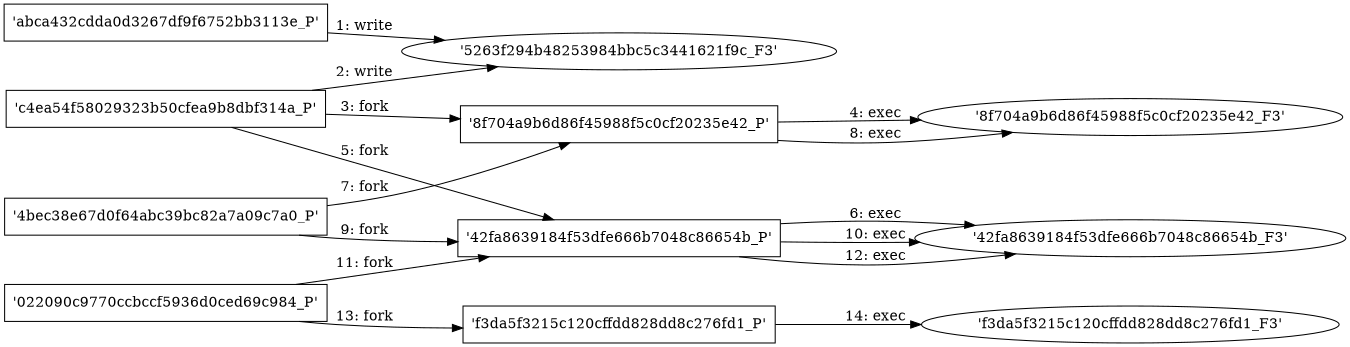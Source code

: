 digraph "D:\Learning\Paper\apt\基于CTI的攻击预警\Dataset\攻击图\ASGfromALLCTI\Threat Source newsletter (Feb. 25, 2021).dot" {
rankdir="LR"
size="9"
fixedsize="false"
splines="true"
nodesep=0.3
ranksep=0
fontsize=10
overlap="scalexy"
engine= "neato"
	"'5263f294b48253984bbc5c3441621f9c_F3'" [node_type=file shape=ellipse]
	"'abca432cdda0d3267df9f6752bb3113e_P'" [node_type=Process shape=box]
	"'abca432cdda0d3267df9f6752bb3113e_P'" -> "'5263f294b48253984bbc5c3441621f9c_F3'" [label="1: write"]
	"'5263f294b48253984bbc5c3441621f9c_F3'" [node_type=file shape=ellipse]
	"'c4ea54f58029323b50cfea9b8dbf314a_P'" [node_type=Process shape=box]
	"'c4ea54f58029323b50cfea9b8dbf314a_P'" -> "'5263f294b48253984bbc5c3441621f9c_F3'" [label="2: write"]
	"'c4ea54f58029323b50cfea9b8dbf314a_P'" [node_type=Process shape=box]
	"'8f704a9b6d86f45988f5c0cf20235e42_P'" [node_type=Process shape=box]
	"'c4ea54f58029323b50cfea9b8dbf314a_P'" -> "'8f704a9b6d86f45988f5c0cf20235e42_P'" [label="3: fork"]
	"'8f704a9b6d86f45988f5c0cf20235e42_P'" [node_type=Process shape=box]
	"'8f704a9b6d86f45988f5c0cf20235e42_F3'" [node_type=File shape=ellipse]
	"'8f704a9b6d86f45988f5c0cf20235e42_P'" -> "'8f704a9b6d86f45988f5c0cf20235e42_F3'" [label="4: exec"]
	"'c4ea54f58029323b50cfea9b8dbf314a_P'" [node_type=Process shape=box]
	"'42fa8639184f53dfe666b7048c86654b_P'" [node_type=Process shape=box]
	"'c4ea54f58029323b50cfea9b8dbf314a_P'" -> "'42fa8639184f53dfe666b7048c86654b_P'" [label="5: fork"]
	"'42fa8639184f53dfe666b7048c86654b_P'" [node_type=Process shape=box]
	"'42fa8639184f53dfe666b7048c86654b_F3'" [node_type=File shape=ellipse]
	"'42fa8639184f53dfe666b7048c86654b_P'" -> "'42fa8639184f53dfe666b7048c86654b_F3'" [label="6: exec"]
	"'4bec38e67d0f64abc39bc82a7a09c7a0_P'" [node_type=Process shape=box]
	"'8f704a9b6d86f45988f5c0cf20235e42_P'" [node_type=Process shape=box]
	"'4bec38e67d0f64abc39bc82a7a09c7a0_P'" -> "'8f704a9b6d86f45988f5c0cf20235e42_P'" [label="7: fork"]
	"'8f704a9b6d86f45988f5c0cf20235e42_P'" [node_type=Process shape=box]
	"'8f704a9b6d86f45988f5c0cf20235e42_F3'" [node_type=File shape=ellipse]
	"'8f704a9b6d86f45988f5c0cf20235e42_P'" -> "'8f704a9b6d86f45988f5c0cf20235e42_F3'" [label="8: exec"]
	"'4bec38e67d0f64abc39bc82a7a09c7a0_P'" [node_type=Process shape=box]
	"'42fa8639184f53dfe666b7048c86654b_P'" [node_type=Process shape=box]
	"'4bec38e67d0f64abc39bc82a7a09c7a0_P'" -> "'42fa8639184f53dfe666b7048c86654b_P'" [label="9: fork"]
	"'42fa8639184f53dfe666b7048c86654b_P'" [node_type=Process shape=box]
	"'42fa8639184f53dfe666b7048c86654b_F3'" [node_type=File shape=ellipse]
	"'42fa8639184f53dfe666b7048c86654b_P'" -> "'42fa8639184f53dfe666b7048c86654b_F3'" [label="10: exec"]
	"'022090c9770ccbccf5936d0ced69c984_P'" [node_type=Process shape=box]
	"'42fa8639184f53dfe666b7048c86654b_P'" [node_type=Process shape=box]
	"'022090c9770ccbccf5936d0ced69c984_P'" -> "'42fa8639184f53dfe666b7048c86654b_P'" [label="11: fork"]
	"'42fa8639184f53dfe666b7048c86654b_P'" [node_type=Process shape=box]
	"'42fa8639184f53dfe666b7048c86654b_F3'" [node_type=File shape=ellipse]
	"'42fa8639184f53dfe666b7048c86654b_P'" -> "'42fa8639184f53dfe666b7048c86654b_F3'" [label="12: exec"]
	"'022090c9770ccbccf5936d0ced69c984_P'" [node_type=Process shape=box]
	"'f3da5f3215c120cffdd828dd8c276fd1_P'" [node_type=Process shape=box]
	"'022090c9770ccbccf5936d0ced69c984_P'" -> "'f3da5f3215c120cffdd828dd8c276fd1_P'" [label="13: fork"]
	"'f3da5f3215c120cffdd828dd8c276fd1_P'" [node_type=Process shape=box]
	"'f3da5f3215c120cffdd828dd8c276fd1_F3'" [node_type=File shape=ellipse]
	"'f3da5f3215c120cffdd828dd8c276fd1_P'" -> "'f3da5f3215c120cffdd828dd8c276fd1_F3'" [label="14: exec"]
}
